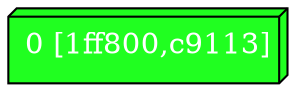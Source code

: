 diGraph libnss3{
	libnss3_0  [style=filled fillcolor="#20FF20" fontcolor="#ffffff" shape=box3d label="0 [1ff800,c9113]"]


}
